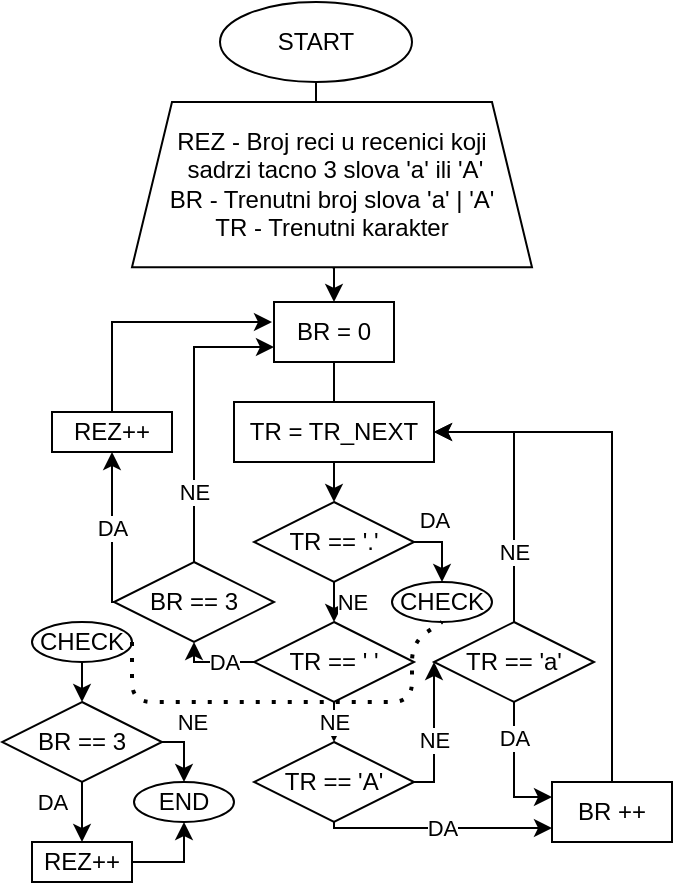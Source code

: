 <mxfile version="15.2.7" type="device"><diagram id="C5RBs43oDa-KdzZeNtuy" name="Page-1"><mxGraphModel dx="1422" dy="832" grid="1" gridSize="10" guides="1" tooltips="1" connect="1" arrows="1" fold="1" page="1" pageScale="1" pageWidth="827" pageHeight="1169" math="0" shadow="0"><root><mxCell id="WIyWlLk6GJQsqaUBKTNV-0"/><mxCell id="WIyWlLk6GJQsqaUBKTNV-1" parent="WIyWlLk6GJQsqaUBKTNV-0"/><mxCell id="Sb8hXmaX_ZXnSovK6AmX-2" value="" style="edgeStyle=orthogonalEdgeStyle;rounded=0;orthogonalLoop=1;jettySize=auto;html=1;" edge="1" parent="WIyWlLk6GJQsqaUBKTNV-1" source="Sb8hXmaX_ZXnSovK6AmX-0" target="Sb8hXmaX_ZXnSovK6AmX-1"><mxGeometry relative="1" as="geometry"/></mxCell><mxCell id="Sb8hXmaX_ZXnSovK6AmX-0" value="START" style="ellipse;whiteSpace=wrap;html=1;" vertex="1" parent="WIyWlLk6GJQsqaUBKTNV-1"><mxGeometry x="354" y="10" width="96" height="40" as="geometry"/></mxCell><mxCell id="Sb8hXmaX_ZXnSovK6AmX-6" value="" style="edgeStyle=orthogonalEdgeStyle;rounded=0;orthogonalLoop=1;jettySize=auto;html=1;startArrow=none;" edge="1" parent="WIyWlLk6GJQsqaUBKTNV-1" source="Sb8hXmaX_ZXnSovK6AmX-33" target="Sb8hXmaX_ZXnSovK6AmX-5"><mxGeometry relative="1" as="geometry"><Array as="points"><mxPoint x="411" y="250"/><mxPoint x="411" y="250"/></Array></mxGeometry></mxCell><mxCell id="Sb8hXmaX_ZXnSovK6AmX-55" style="edgeStyle=orthogonalEdgeStyle;rounded=0;orthogonalLoop=1;jettySize=auto;html=1;exitX=0.5;exitY=1;exitDx=0;exitDy=0;entryX=0.5;entryY=0;entryDx=0;entryDy=0;" edge="1" parent="WIyWlLk6GJQsqaUBKTNV-1" source="Sb8hXmaX_ZXnSovK6AmX-1" target="Sb8hXmaX_ZXnSovK6AmX-33"><mxGeometry relative="1" as="geometry"/></mxCell><mxCell id="Sb8hXmaX_ZXnSovK6AmX-1" value="REZ - Broj reci u recenici koji&lt;br&gt;&amp;nbsp;sadrzi tacno 3 slova 'a' ili 'A'&lt;br&gt;BR - Trenutni broj slova 'a' | 'A'&lt;br&gt;TR - Trenutni karakter" style="shape=trapezoid;perimeter=trapezoidPerimeter;whiteSpace=wrap;html=1;fixedSize=1;" vertex="1" parent="WIyWlLk6GJQsqaUBKTNV-1"><mxGeometry x="310" y="60" width="200" height="82.64" as="geometry"/></mxCell><mxCell id="Sb8hXmaX_ZXnSovK6AmX-11" value="NE" style="edgeStyle=orthogonalEdgeStyle;rounded=0;orthogonalLoop=1;jettySize=auto;html=1;exitX=0.5;exitY=1;exitDx=0;exitDy=0;entryX=0.5;entryY=0;entryDx=0;entryDy=0;" edge="1" parent="WIyWlLk6GJQsqaUBKTNV-1" source="Sb8hXmaX_ZXnSovK6AmX-5" target="Sb8hXmaX_ZXnSovK6AmX-10"><mxGeometry y="9" relative="1" as="geometry"><mxPoint x="411" y="310" as="targetPoint"/><mxPoint as="offset"/></mxGeometry></mxCell><mxCell id="Sb8hXmaX_ZXnSovK6AmX-57" value="DA" style="edgeStyle=orthogonalEdgeStyle;rounded=0;orthogonalLoop=1;jettySize=auto;html=1;exitX=1;exitY=0.5;exitDx=0;exitDy=0;entryX=0.5;entryY=0;entryDx=0;entryDy=0;" edge="1" parent="WIyWlLk6GJQsqaUBKTNV-1" source="Sb8hXmaX_ZXnSovK6AmX-5" target="Sb8hXmaX_ZXnSovK6AmX-9"><mxGeometry x="-0.429" y="11" relative="1" as="geometry"><mxPoint as="offset"/></mxGeometry></mxCell><mxCell id="Sb8hXmaX_ZXnSovK6AmX-5" value="TR == '.'" style="rhombus;whiteSpace=wrap;html=1;" vertex="1" parent="WIyWlLk6GJQsqaUBKTNV-1"><mxGeometry x="371" y="260" width="80" height="40" as="geometry"/></mxCell><mxCell id="Sb8hXmaX_ZXnSovK6AmX-9" value="CHECK" style="ellipse;whiteSpace=wrap;html=1;" vertex="1" parent="WIyWlLk6GJQsqaUBKTNV-1"><mxGeometry x="440" y="300" width="50" height="20" as="geometry"/></mxCell><mxCell id="Sb8hXmaX_ZXnSovK6AmX-16" value="NE" style="edgeStyle=orthogonalEdgeStyle;rounded=0;orthogonalLoop=1;jettySize=auto;html=1;exitX=0.5;exitY=1;exitDx=0;exitDy=0;entryX=0.5;entryY=0;entryDx=0;entryDy=0;" edge="1" parent="WIyWlLk6GJQsqaUBKTNV-1" source="Sb8hXmaX_ZXnSovK6AmX-10" target="Sb8hXmaX_ZXnSovK6AmX-20"><mxGeometry relative="1" as="geometry"><mxPoint x="411" y="480" as="targetPoint"/><mxPoint as="offset"/></mxGeometry></mxCell><mxCell id="Sb8hXmaX_ZXnSovK6AmX-18" value="DA" style="edgeStyle=orthogonalEdgeStyle;rounded=0;orthogonalLoop=1;jettySize=auto;html=1;exitX=0;exitY=0.5;exitDx=0;exitDy=0;entryX=0.5;entryY=1;entryDx=0;entryDy=0;" edge="1" parent="WIyWlLk6GJQsqaUBKTNV-1" source="Sb8hXmaX_ZXnSovK6AmX-10" target="Sb8hXmaX_ZXnSovK6AmX-37"><mxGeometry x="-0.242" relative="1" as="geometry"><mxPoint x="304" y="350" as="targetPoint"/><Array as="points"><mxPoint x="341" y="340"/></Array><mxPoint as="offset"/></mxGeometry></mxCell><mxCell id="Sb8hXmaX_ZXnSovK6AmX-10" value="TR == ' '" style="rhombus;whiteSpace=wrap;html=1;" vertex="1" parent="WIyWlLk6GJQsqaUBKTNV-1"><mxGeometry x="371" y="320" width="80" height="40" as="geometry"/></mxCell><mxCell id="Sb8hXmaX_ZXnSovK6AmX-17" value="TR = TR_NEXT" style="rounded=0;whiteSpace=wrap;html=1;" vertex="1" parent="WIyWlLk6GJQsqaUBKTNV-1"><mxGeometry x="361" y="210" width="100" height="30" as="geometry"/></mxCell><mxCell id="Sb8hXmaX_ZXnSovK6AmX-22" value="DA" style="edgeStyle=orthogonalEdgeStyle;rounded=0;orthogonalLoop=1;jettySize=auto;html=1;exitX=0.5;exitY=1;exitDx=0;exitDy=0;entryX=0;entryY=0.75;entryDx=0;entryDy=0;" edge="1" parent="WIyWlLk6GJQsqaUBKTNV-1" source="Sb8hXmaX_ZXnSovK6AmX-20" target="Sb8hXmaX_ZXnSovK6AmX-24"><mxGeometry relative="1" as="geometry"><mxPoint x="410" y="590" as="targetPoint"/><Array as="points"><mxPoint x="411" y="423"/><mxPoint x="520" y="423"/></Array></mxGeometry></mxCell><mxCell id="Sb8hXmaX_ZXnSovK6AmX-44" value="NE" style="edgeStyle=orthogonalEdgeStyle;rounded=0;orthogonalLoop=1;jettySize=auto;html=1;exitX=1;exitY=0.5;exitDx=0;exitDy=0;entryX=0;entryY=0.5;entryDx=0;entryDy=0;" edge="1" parent="WIyWlLk6GJQsqaUBKTNV-1" source="Sb8hXmaX_ZXnSovK6AmX-20" target="Sb8hXmaX_ZXnSovK6AmX-29"><mxGeometry x="-0.101" relative="1" as="geometry"><Array as="points"><mxPoint x="461" y="400"/></Array><mxPoint as="offset"/></mxGeometry></mxCell><mxCell id="Sb8hXmaX_ZXnSovK6AmX-20" value="TR == 'A'" style="rhombus;whiteSpace=wrap;html=1;" vertex="1" parent="WIyWlLk6GJQsqaUBKTNV-1"><mxGeometry x="371" y="380" width="80" height="40" as="geometry"/></mxCell><mxCell id="Sb8hXmaX_ZXnSovK6AmX-26" style="edgeStyle=orthogonalEdgeStyle;rounded=0;orthogonalLoop=1;jettySize=auto;html=1;exitX=0.5;exitY=0;exitDx=0;exitDy=0;entryX=1;entryY=0.5;entryDx=0;entryDy=0;" edge="1" parent="WIyWlLk6GJQsqaUBKTNV-1" source="Sb8hXmaX_ZXnSovK6AmX-24" target="Sb8hXmaX_ZXnSovK6AmX-17"><mxGeometry relative="1" as="geometry"><mxPoint x="520" y="550" as="targetPoint"/><Array as="points"><mxPoint x="550" y="400"/><mxPoint x="550" y="225"/></Array></mxGeometry></mxCell><mxCell id="Sb8hXmaX_ZXnSovK6AmX-24" value="BR ++" style="rounded=0;whiteSpace=wrap;html=1;" vertex="1" parent="WIyWlLk6GJQsqaUBKTNV-1"><mxGeometry x="520" y="400" width="60" height="30" as="geometry"/></mxCell><mxCell id="Sb8hXmaX_ZXnSovK6AmX-30" value="DA" style="edgeStyle=orthogonalEdgeStyle;rounded=0;orthogonalLoop=1;jettySize=auto;html=1;exitX=0.5;exitY=1;exitDx=0;exitDy=0;entryX=0;entryY=0.25;entryDx=0;entryDy=0;" edge="1" parent="WIyWlLk6GJQsqaUBKTNV-1" source="Sb8hXmaX_ZXnSovK6AmX-29" target="Sb8hXmaX_ZXnSovK6AmX-24"><mxGeometry x="-0.477" relative="1" as="geometry"><Array as="points"><mxPoint x="501" y="408"/></Array><mxPoint as="offset"/></mxGeometry></mxCell><mxCell id="Sb8hXmaX_ZXnSovK6AmX-45" value="NE" style="edgeStyle=orthogonalEdgeStyle;rounded=0;orthogonalLoop=1;jettySize=auto;html=1;exitX=0.5;exitY=0;exitDx=0;exitDy=0;entryX=1;entryY=0.5;entryDx=0;entryDy=0;" edge="1" parent="WIyWlLk6GJQsqaUBKTNV-1" source="Sb8hXmaX_ZXnSovK6AmX-29" target="Sb8hXmaX_ZXnSovK6AmX-17"><mxGeometry x="-0.48" relative="1" as="geometry"><mxPoint as="offset"/></mxGeometry></mxCell><mxCell id="Sb8hXmaX_ZXnSovK6AmX-29" value="TR == 'a'" style="rhombus;whiteSpace=wrap;html=1;" vertex="1" parent="WIyWlLk6GJQsqaUBKTNV-1"><mxGeometry x="461" y="320" width="80" height="40" as="geometry"/></mxCell><mxCell id="Sb8hXmaX_ZXnSovK6AmX-33" value="BR = 0" style="rounded=0;whiteSpace=wrap;html=1;" vertex="1" parent="WIyWlLk6GJQsqaUBKTNV-1"><mxGeometry x="381" y="160" width="60" height="30" as="geometry"/></mxCell><mxCell id="Sb8hXmaX_ZXnSovK6AmX-38" value="NE" style="edgeStyle=orthogonalEdgeStyle;rounded=0;orthogonalLoop=1;jettySize=auto;html=1;exitX=0.5;exitY=0;exitDx=0;exitDy=0;entryX=0;entryY=0.75;entryDx=0;entryDy=0;" edge="1" parent="WIyWlLk6GJQsqaUBKTNV-1" source="Sb8hXmaX_ZXnSovK6AmX-37" target="Sb8hXmaX_ZXnSovK6AmX-33"><mxGeometry x="-0.518" relative="1" as="geometry"><mxPoint as="offset"/></mxGeometry></mxCell><mxCell id="Sb8hXmaX_ZXnSovK6AmX-40" value="DA" style="edgeStyle=orthogonalEdgeStyle;rounded=0;orthogonalLoop=1;jettySize=auto;html=1;exitX=0;exitY=0.5;exitDx=0;exitDy=0;entryX=0.5;entryY=1;entryDx=0;entryDy=0;" edge="1" parent="WIyWlLk6GJQsqaUBKTNV-1" source="Sb8hXmaX_ZXnSovK6AmX-37" target="Sb8hXmaX_ZXnSovK6AmX-39"><mxGeometry relative="1" as="geometry"><Array as="points"><mxPoint x="300" y="310"/></Array></mxGeometry></mxCell><mxCell id="Sb8hXmaX_ZXnSovK6AmX-37" value="BR == 3" style="rhombus;whiteSpace=wrap;html=1;" vertex="1" parent="WIyWlLk6GJQsqaUBKTNV-1"><mxGeometry x="301" y="290" width="80" height="40" as="geometry"/></mxCell><mxCell id="Sb8hXmaX_ZXnSovK6AmX-41" style="edgeStyle=orthogonalEdgeStyle;rounded=0;orthogonalLoop=1;jettySize=auto;html=1;exitX=0.5;exitY=0;exitDx=0;exitDy=0;" edge="1" parent="WIyWlLk6GJQsqaUBKTNV-1" source="Sb8hXmaX_ZXnSovK6AmX-39"><mxGeometry relative="1" as="geometry"><mxPoint x="380" y="170" as="targetPoint"/><Array as="points"><mxPoint x="300" y="170"/></Array></mxGeometry></mxCell><mxCell id="Sb8hXmaX_ZXnSovK6AmX-39" value="REZ++" style="rounded=0;whiteSpace=wrap;html=1;" vertex="1" parent="WIyWlLk6GJQsqaUBKTNV-1"><mxGeometry x="270" y="215" width="60" height="20" as="geometry"/></mxCell><mxCell id="Sb8hXmaX_ZXnSovK6AmX-60" style="edgeStyle=orthogonalEdgeStyle;rounded=0;orthogonalLoop=1;jettySize=auto;html=1;exitX=0.5;exitY=1;exitDx=0;exitDy=0;entryX=0.5;entryY=0;entryDx=0;entryDy=0;" edge="1" parent="WIyWlLk6GJQsqaUBKTNV-1" source="Sb8hXmaX_ZXnSovK6AmX-58" target="Sb8hXmaX_ZXnSovK6AmX-63"><mxGeometry relative="1" as="geometry"><mxPoint x="285" y="360" as="targetPoint"/><Array as="points"/></mxGeometry></mxCell><mxCell id="Sb8hXmaX_ZXnSovK6AmX-58" value="CHECK" style="ellipse;whiteSpace=wrap;html=1;" vertex="1" parent="WIyWlLk6GJQsqaUBKTNV-1"><mxGeometry x="260" y="320" width="50" height="20" as="geometry"/></mxCell><mxCell id="Sb8hXmaX_ZXnSovK6AmX-59" value="END" style="ellipse;whiteSpace=wrap;html=1;" vertex="1" parent="WIyWlLk6GJQsqaUBKTNV-1"><mxGeometry x="311" y="400" width="50" height="20" as="geometry"/></mxCell><mxCell id="Sb8hXmaX_ZXnSovK6AmX-71" style="edgeStyle=orthogonalEdgeStyle;rounded=0;orthogonalLoop=1;jettySize=auto;html=1;exitX=1;exitY=0.5;exitDx=0;exitDy=0;entryX=0.5;entryY=1;entryDx=0;entryDy=0;" edge="1" parent="WIyWlLk6GJQsqaUBKTNV-1" source="Sb8hXmaX_ZXnSovK6AmX-61" target="Sb8hXmaX_ZXnSovK6AmX-59"><mxGeometry relative="1" as="geometry"/></mxCell><mxCell id="Sb8hXmaX_ZXnSovK6AmX-61" value="REZ++" style="rounded=0;whiteSpace=wrap;html=1;" vertex="1" parent="WIyWlLk6GJQsqaUBKTNV-1"><mxGeometry x="260" y="430" width="50" height="20" as="geometry"/></mxCell><mxCell id="Sb8hXmaX_ZXnSovK6AmX-66" value="DA" style="edgeStyle=orthogonalEdgeStyle;rounded=0;orthogonalLoop=1;jettySize=auto;html=1;exitX=0.5;exitY=1;exitDx=0;exitDy=0;entryX=0.5;entryY=0;entryDx=0;entryDy=0;" edge="1" parent="WIyWlLk6GJQsqaUBKTNV-1" source="Sb8hXmaX_ZXnSovK6AmX-63" target="Sb8hXmaX_ZXnSovK6AmX-61"><mxGeometry x="-0.333" y="-15" relative="1" as="geometry"><mxPoint as="offset"/></mxGeometry></mxCell><mxCell id="Sb8hXmaX_ZXnSovK6AmX-69" value="NE" style="edgeStyle=orthogonalEdgeStyle;rounded=0;orthogonalLoop=1;jettySize=auto;html=1;exitX=1;exitY=0.5;exitDx=0;exitDy=0;entryX=0.5;entryY=0;entryDx=0;entryDy=0;" edge="1" parent="WIyWlLk6GJQsqaUBKTNV-1" source="Sb8hXmaX_ZXnSovK6AmX-63" target="Sb8hXmaX_ZXnSovK6AmX-59"><mxGeometry x="-0.29" y="11" relative="1" as="geometry"><mxPoint x="-7" y="-10" as="offset"/></mxGeometry></mxCell><mxCell id="Sb8hXmaX_ZXnSovK6AmX-63" value="BR == 3" style="rhombus;whiteSpace=wrap;html=1;" vertex="1" parent="WIyWlLk6GJQsqaUBKTNV-1"><mxGeometry x="245" y="360" width="80" height="40" as="geometry"/></mxCell><mxCell id="Sb8hXmaX_ZXnSovK6AmX-72" value="" style="endArrow=none;dashed=1;html=1;dashPattern=1 3;strokeWidth=2;exitX=1;exitY=0.5;exitDx=0;exitDy=0;entryX=0.5;entryY=1;entryDx=0;entryDy=0;" edge="1" parent="WIyWlLk6GJQsqaUBKTNV-1" source="Sb8hXmaX_ZXnSovK6AmX-58" target="Sb8hXmaX_ZXnSovK6AmX-9"><mxGeometry width="50" height="50" relative="1" as="geometry"><mxPoint x="180" y="320" as="sourcePoint"/><mxPoint x="230" y="300" as="targetPoint"/><Array as="points"><mxPoint x="310" y="360"/><mxPoint x="450" y="360"/><mxPoint x="450" y="330"/></Array></mxGeometry></mxCell></root></mxGraphModel></diagram></mxfile>